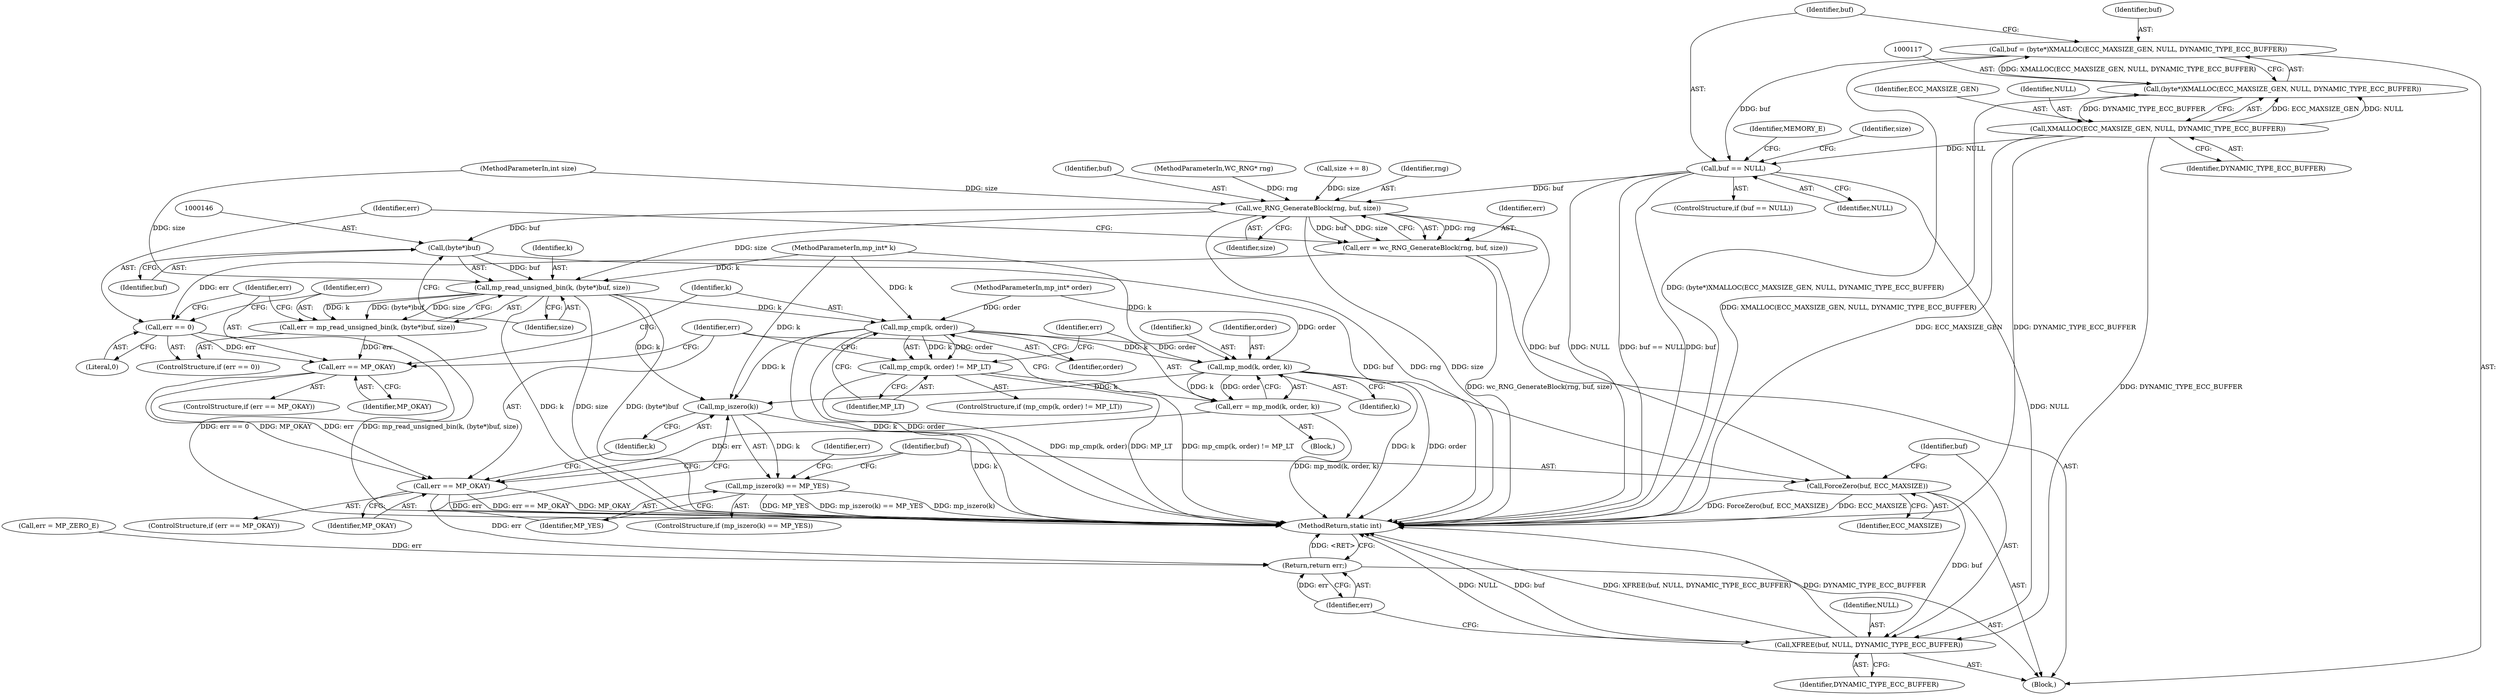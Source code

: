 digraph "0_wolfssl_9b9568d500f31f964af26ba8d01e542e1f27e5ca@pointer" {
"1000114" [label="(Call,buf = (byte*)XMALLOC(ECC_MAXSIZE_GEN, NULL, DYNAMIC_TYPE_ECC_BUFFER))"];
"1000116" [label="(Call,(byte*)XMALLOC(ECC_MAXSIZE_GEN, NULL, DYNAMIC_TYPE_ECC_BUFFER))"];
"1000118" [label="(Call,XMALLOC(ECC_MAXSIZE_GEN, NULL, DYNAMIC_TYPE_ECC_BUFFER))"];
"1000123" [label="(Call,buf == NULL)"];
"1000133" [label="(Call,wc_RNG_GenerateBlock(rng, buf, size))"];
"1000131" [label="(Call,err = wc_RNG_GenerateBlock(rng, buf, size))"];
"1000138" [label="(Call,err == 0)"];
"1000150" [label="(Call,err == MP_OKAY)"];
"1000168" [label="(Call,err == MP_OKAY)"];
"1000187" [label="(Return,return err;)"];
"1000145" [label="(Call,(byte*)buf)"];
"1000143" [label="(Call,mp_read_unsigned_bin(k, (byte*)buf, size))"];
"1000141" [label="(Call,err = mp_read_unsigned_bin(k, (byte*)buf, size))"];
"1000156" [label="(Call,mp_cmp(k, order))"];
"1000155" [label="(Call,mp_cmp(k, order) != MP_LT)"];
"1000163" [label="(Call,mp_mod(k, order, k))"];
"1000161" [label="(Call,err = mp_mod(k, order, k))"];
"1000174" [label="(Call,mp_iszero(k))"];
"1000173" [label="(Call,mp_iszero(k) == MP_YES)"];
"1000180" [label="(Call,ForceZero(buf, ECC_MAXSIZE))"];
"1000183" [label="(Call,XFREE(buf, NULL, DYNAMIC_TYPE_ECC_BUFFER))"];
"1000118" [label="(Call,XMALLOC(ECC_MAXSIZE_GEN, NULL, DYNAMIC_TYPE_ECC_BUFFER))"];
"1000167" [label="(ControlStructure,if (err == MP_OKAY))"];
"1000125" [label="(Identifier,NULL)"];
"1000178" [label="(Identifier,err)"];
"1000163" [label="(Call,mp_mod(k, order, k))"];
"1000134" [label="(Identifier,rng)"];
"1000145" [label="(Call,(byte*)buf)"];
"1000119" [label="(Identifier,ECC_MAXSIZE_GEN)"];
"1000114" [label="(Call,buf = (byte*)XMALLOC(ECC_MAXSIZE_GEN, NULL, DYNAMIC_TYPE_ECC_BUFFER))"];
"1000155" [label="(Call,mp_cmp(k, order) != MP_LT)"];
"1000115" [label="(Identifier,buf)"];
"1000127" [label="(Identifier,MEMORY_E)"];
"1000120" [label="(Identifier,NULL)"];
"1000108" [label="(MethodParameterIn,int size)"];
"1000132" [label="(Identifier,err)"];
"1000123" [label="(Call,buf == NULL)"];
"1000161" [label="(Call,err = mp_mod(k, order, k))"];
"1000188" [label="(Identifier,err)"];
"1000186" [label="(Identifier,DYNAMIC_TYPE_ECC_BUFFER)"];
"1000189" [label="(MethodReturn,static int)"];
"1000187" [label="(Return,return err;)"];
"1000182" [label="(Identifier,ECC_MAXSIZE)"];
"1000137" [label="(ControlStructure,if (err == 0))"];
"1000159" [label="(Identifier,MP_LT)"];
"1000185" [label="(Identifier,NULL)"];
"1000135" [label="(Identifier,buf)"];
"1000131" [label="(Call,err = wc_RNG_GenerateBlock(rng, buf, size))"];
"1000139" [label="(Identifier,err)"];
"1000149" [label="(ControlStructure,if (err == MP_OKAY))"];
"1000168" [label="(Call,err == MP_OKAY)"];
"1000136" [label="(Identifier,size)"];
"1000142" [label="(Identifier,err)"];
"1000110" [label="(MethodParameterIn,mp_int* order)"];
"1000166" [label="(Identifier,k)"];
"1000152" [label="(Identifier,MP_OKAY)"];
"1000151" [label="(Identifier,err)"];
"1000164" [label="(Identifier,k)"];
"1000162" [label="(Identifier,err)"];
"1000181" [label="(Identifier,buf)"];
"1000124" [label="(Identifier,buf)"];
"1000174" [label="(Call,mp_iszero(k))"];
"1000160" [label="(Block,)"];
"1000133" [label="(Call,wc_RNG_GenerateBlock(rng, buf, size))"];
"1000170" [label="(Identifier,MP_OKAY)"];
"1000150" [label="(Call,err == MP_OKAY)"];
"1000144" [label="(Identifier,k)"];
"1000143" [label="(Call,mp_read_unsigned_bin(k, (byte*)buf, size))"];
"1000154" [label="(ControlStructure,if (mp_cmp(k, order) != MP_LT))"];
"1000141" [label="(Call,err = mp_read_unsigned_bin(k, (byte*)buf, size))"];
"1000107" [label="(MethodParameterIn,WC_RNG* rng)"];
"1000184" [label="(Identifier,buf)"];
"1000122" [label="(ControlStructure,if (buf == NULL))"];
"1000147" [label="(Identifier,buf)"];
"1000180" [label="(Call,ForceZero(buf, ECC_MAXSIZE))"];
"1000177" [label="(Call,err = MP_ZERO_E)"];
"1000156" [label="(Call,mp_cmp(k, order))"];
"1000111" [label="(Block,)"];
"1000116" [label="(Call,(byte*)XMALLOC(ECC_MAXSIZE_GEN, NULL, DYNAMIC_TYPE_ECC_BUFFER))"];
"1000169" [label="(Identifier,err)"];
"1000176" [label="(Identifier,MP_YES)"];
"1000148" [label="(Identifier,size)"];
"1000109" [label="(MethodParameterIn,mp_int* k)"];
"1000138" [label="(Call,err == 0)"];
"1000165" [label="(Identifier,order)"];
"1000173" [label="(Call,mp_iszero(k) == MP_YES)"];
"1000158" [label="(Identifier,order)"];
"1000172" [label="(ControlStructure,if (mp_iszero(k) == MP_YES))"];
"1000121" [label="(Identifier,DYNAMIC_TYPE_ECC_BUFFER)"];
"1000175" [label="(Identifier,k)"];
"1000129" [label="(Identifier,size)"];
"1000183" [label="(Call,XFREE(buf, NULL, DYNAMIC_TYPE_ECC_BUFFER))"];
"1000140" [label="(Literal,0)"];
"1000157" [label="(Identifier,k)"];
"1000128" [label="(Call,size += 8)"];
"1000114" -> "1000111"  [label="AST: "];
"1000114" -> "1000116"  [label="CFG: "];
"1000115" -> "1000114"  [label="AST: "];
"1000116" -> "1000114"  [label="AST: "];
"1000124" -> "1000114"  [label="CFG: "];
"1000114" -> "1000189"  [label="DDG: (byte*)XMALLOC(ECC_MAXSIZE_GEN, NULL, DYNAMIC_TYPE_ECC_BUFFER)"];
"1000116" -> "1000114"  [label="DDG: XMALLOC(ECC_MAXSIZE_GEN, NULL, DYNAMIC_TYPE_ECC_BUFFER)"];
"1000114" -> "1000123"  [label="DDG: buf"];
"1000116" -> "1000118"  [label="CFG: "];
"1000117" -> "1000116"  [label="AST: "];
"1000118" -> "1000116"  [label="AST: "];
"1000116" -> "1000189"  [label="DDG: XMALLOC(ECC_MAXSIZE_GEN, NULL, DYNAMIC_TYPE_ECC_BUFFER)"];
"1000118" -> "1000116"  [label="DDG: ECC_MAXSIZE_GEN"];
"1000118" -> "1000116"  [label="DDG: NULL"];
"1000118" -> "1000116"  [label="DDG: DYNAMIC_TYPE_ECC_BUFFER"];
"1000118" -> "1000121"  [label="CFG: "];
"1000119" -> "1000118"  [label="AST: "];
"1000120" -> "1000118"  [label="AST: "];
"1000121" -> "1000118"  [label="AST: "];
"1000118" -> "1000189"  [label="DDG: ECC_MAXSIZE_GEN"];
"1000118" -> "1000189"  [label="DDG: DYNAMIC_TYPE_ECC_BUFFER"];
"1000118" -> "1000123"  [label="DDG: NULL"];
"1000118" -> "1000183"  [label="DDG: DYNAMIC_TYPE_ECC_BUFFER"];
"1000123" -> "1000122"  [label="AST: "];
"1000123" -> "1000125"  [label="CFG: "];
"1000124" -> "1000123"  [label="AST: "];
"1000125" -> "1000123"  [label="AST: "];
"1000127" -> "1000123"  [label="CFG: "];
"1000129" -> "1000123"  [label="CFG: "];
"1000123" -> "1000189"  [label="DDG: NULL"];
"1000123" -> "1000189"  [label="DDG: buf == NULL"];
"1000123" -> "1000189"  [label="DDG: buf"];
"1000123" -> "1000133"  [label="DDG: buf"];
"1000123" -> "1000183"  [label="DDG: NULL"];
"1000133" -> "1000131"  [label="AST: "];
"1000133" -> "1000136"  [label="CFG: "];
"1000134" -> "1000133"  [label="AST: "];
"1000135" -> "1000133"  [label="AST: "];
"1000136" -> "1000133"  [label="AST: "];
"1000131" -> "1000133"  [label="CFG: "];
"1000133" -> "1000189"  [label="DDG: rng"];
"1000133" -> "1000189"  [label="DDG: size"];
"1000133" -> "1000131"  [label="DDG: rng"];
"1000133" -> "1000131"  [label="DDG: buf"];
"1000133" -> "1000131"  [label="DDG: size"];
"1000107" -> "1000133"  [label="DDG: rng"];
"1000128" -> "1000133"  [label="DDG: size"];
"1000108" -> "1000133"  [label="DDG: size"];
"1000133" -> "1000145"  [label="DDG: buf"];
"1000133" -> "1000143"  [label="DDG: size"];
"1000133" -> "1000180"  [label="DDG: buf"];
"1000131" -> "1000111"  [label="AST: "];
"1000132" -> "1000131"  [label="AST: "];
"1000139" -> "1000131"  [label="CFG: "];
"1000131" -> "1000189"  [label="DDG: wc_RNG_GenerateBlock(rng, buf, size)"];
"1000131" -> "1000138"  [label="DDG: err"];
"1000138" -> "1000137"  [label="AST: "];
"1000138" -> "1000140"  [label="CFG: "];
"1000139" -> "1000138"  [label="AST: "];
"1000140" -> "1000138"  [label="AST: "];
"1000142" -> "1000138"  [label="CFG: "];
"1000151" -> "1000138"  [label="CFG: "];
"1000138" -> "1000189"  [label="DDG: err == 0"];
"1000138" -> "1000150"  [label="DDG: err"];
"1000150" -> "1000149"  [label="AST: "];
"1000150" -> "1000152"  [label="CFG: "];
"1000151" -> "1000150"  [label="AST: "];
"1000152" -> "1000150"  [label="AST: "];
"1000157" -> "1000150"  [label="CFG: "];
"1000169" -> "1000150"  [label="CFG: "];
"1000141" -> "1000150"  [label="DDG: err"];
"1000150" -> "1000168"  [label="DDG: err"];
"1000150" -> "1000168"  [label="DDG: MP_OKAY"];
"1000168" -> "1000167"  [label="AST: "];
"1000168" -> "1000170"  [label="CFG: "];
"1000169" -> "1000168"  [label="AST: "];
"1000170" -> "1000168"  [label="AST: "];
"1000175" -> "1000168"  [label="CFG: "];
"1000181" -> "1000168"  [label="CFG: "];
"1000168" -> "1000189"  [label="DDG: err"];
"1000168" -> "1000189"  [label="DDG: err == MP_OKAY"];
"1000168" -> "1000189"  [label="DDG: MP_OKAY"];
"1000161" -> "1000168"  [label="DDG: err"];
"1000168" -> "1000187"  [label="DDG: err"];
"1000187" -> "1000111"  [label="AST: "];
"1000187" -> "1000188"  [label="CFG: "];
"1000188" -> "1000187"  [label="AST: "];
"1000189" -> "1000187"  [label="CFG: "];
"1000187" -> "1000189"  [label="DDG: <RET>"];
"1000188" -> "1000187"  [label="DDG: err"];
"1000177" -> "1000187"  [label="DDG: err"];
"1000145" -> "1000143"  [label="AST: "];
"1000145" -> "1000147"  [label="CFG: "];
"1000146" -> "1000145"  [label="AST: "];
"1000147" -> "1000145"  [label="AST: "];
"1000148" -> "1000145"  [label="CFG: "];
"1000145" -> "1000143"  [label="DDG: buf"];
"1000145" -> "1000180"  [label="DDG: buf"];
"1000143" -> "1000141"  [label="AST: "];
"1000143" -> "1000148"  [label="CFG: "];
"1000144" -> "1000143"  [label="AST: "];
"1000148" -> "1000143"  [label="AST: "];
"1000141" -> "1000143"  [label="CFG: "];
"1000143" -> "1000189"  [label="DDG: k"];
"1000143" -> "1000189"  [label="DDG: size"];
"1000143" -> "1000189"  [label="DDG: (byte*)buf"];
"1000143" -> "1000141"  [label="DDG: k"];
"1000143" -> "1000141"  [label="DDG: (byte*)buf"];
"1000143" -> "1000141"  [label="DDG: size"];
"1000109" -> "1000143"  [label="DDG: k"];
"1000108" -> "1000143"  [label="DDG: size"];
"1000143" -> "1000156"  [label="DDG: k"];
"1000143" -> "1000174"  [label="DDG: k"];
"1000141" -> "1000137"  [label="AST: "];
"1000142" -> "1000141"  [label="AST: "];
"1000151" -> "1000141"  [label="CFG: "];
"1000141" -> "1000189"  [label="DDG: mp_read_unsigned_bin(k, (byte*)buf, size)"];
"1000156" -> "1000155"  [label="AST: "];
"1000156" -> "1000158"  [label="CFG: "];
"1000157" -> "1000156"  [label="AST: "];
"1000158" -> "1000156"  [label="AST: "];
"1000159" -> "1000156"  [label="CFG: "];
"1000156" -> "1000189"  [label="DDG: k"];
"1000156" -> "1000189"  [label="DDG: order"];
"1000156" -> "1000155"  [label="DDG: k"];
"1000156" -> "1000155"  [label="DDG: order"];
"1000109" -> "1000156"  [label="DDG: k"];
"1000110" -> "1000156"  [label="DDG: order"];
"1000156" -> "1000163"  [label="DDG: k"];
"1000156" -> "1000163"  [label="DDG: order"];
"1000156" -> "1000174"  [label="DDG: k"];
"1000155" -> "1000154"  [label="AST: "];
"1000155" -> "1000159"  [label="CFG: "];
"1000159" -> "1000155"  [label="AST: "];
"1000162" -> "1000155"  [label="CFG: "];
"1000169" -> "1000155"  [label="CFG: "];
"1000155" -> "1000189"  [label="DDG: MP_LT"];
"1000155" -> "1000189"  [label="DDG: mp_cmp(k, order) != MP_LT"];
"1000155" -> "1000189"  [label="DDG: mp_cmp(k, order)"];
"1000163" -> "1000161"  [label="AST: "];
"1000163" -> "1000166"  [label="CFG: "];
"1000164" -> "1000163"  [label="AST: "];
"1000165" -> "1000163"  [label="AST: "];
"1000166" -> "1000163"  [label="AST: "];
"1000161" -> "1000163"  [label="CFG: "];
"1000163" -> "1000189"  [label="DDG: k"];
"1000163" -> "1000189"  [label="DDG: order"];
"1000163" -> "1000161"  [label="DDG: k"];
"1000163" -> "1000161"  [label="DDG: order"];
"1000109" -> "1000163"  [label="DDG: k"];
"1000110" -> "1000163"  [label="DDG: order"];
"1000163" -> "1000174"  [label="DDG: k"];
"1000161" -> "1000160"  [label="AST: "];
"1000162" -> "1000161"  [label="AST: "];
"1000169" -> "1000161"  [label="CFG: "];
"1000161" -> "1000189"  [label="DDG: mp_mod(k, order, k)"];
"1000174" -> "1000173"  [label="AST: "];
"1000174" -> "1000175"  [label="CFG: "];
"1000175" -> "1000174"  [label="AST: "];
"1000176" -> "1000174"  [label="CFG: "];
"1000174" -> "1000189"  [label="DDG: k"];
"1000174" -> "1000173"  [label="DDG: k"];
"1000109" -> "1000174"  [label="DDG: k"];
"1000173" -> "1000172"  [label="AST: "];
"1000173" -> "1000176"  [label="CFG: "];
"1000176" -> "1000173"  [label="AST: "];
"1000178" -> "1000173"  [label="CFG: "];
"1000181" -> "1000173"  [label="CFG: "];
"1000173" -> "1000189"  [label="DDG: MP_YES"];
"1000173" -> "1000189"  [label="DDG: mp_iszero(k) == MP_YES"];
"1000173" -> "1000189"  [label="DDG: mp_iszero(k)"];
"1000180" -> "1000111"  [label="AST: "];
"1000180" -> "1000182"  [label="CFG: "];
"1000181" -> "1000180"  [label="AST: "];
"1000182" -> "1000180"  [label="AST: "];
"1000184" -> "1000180"  [label="CFG: "];
"1000180" -> "1000189"  [label="DDG: ECC_MAXSIZE"];
"1000180" -> "1000189"  [label="DDG: ForceZero(buf, ECC_MAXSIZE)"];
"1000180" -> "1000183"  [label="DDG: buf"];
"1000183" -> "1000111"  [label="AST: "];
"1000183" -> "1000186"  [label="CFG: "];
"1000184" -> "1000183"  [label="AST: "];
"1000185" -> "1000183"  [label="AST: "];
"1000186" -> "1000183"  [label="AST: "];
"1000188" -> "1000183"  [label="CFG: "];
"1000183" -> "1000189"  [label="DDG: NULL"];
"1000183" -> "1000189"  [label="DDG: DYNAMIC_TYPE_ECC_BUFFER"];
"1000183" -> "1000189"  [label="DDG: buf"];
"1000183" -> "1000189"  [label="DDG: XFREE(buf, NULL, DYNAMIC_TYPE_ECC_BUFFER)"];
}
